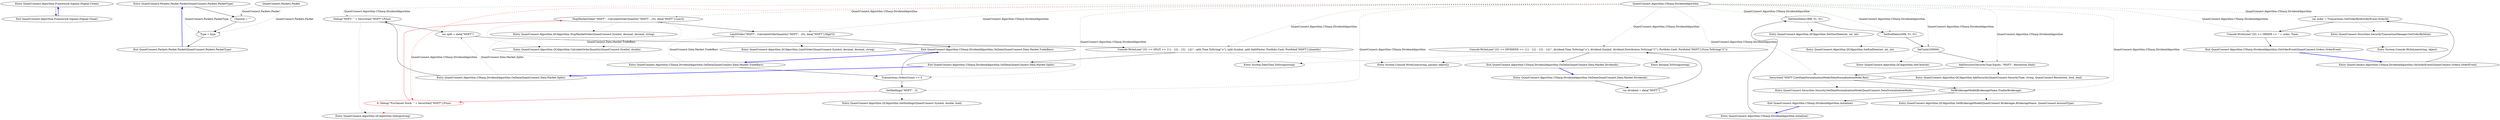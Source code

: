digraph  {
n0 [cluster="QuantConnect.Algorithm.Framework.Signals.ISignal.Clone()", label="Entry QuantConnect.Algorithm.Framework.Signals.ISignal.Clone()", span="58-58"];
n1 [cluster="QuantConnect.Algorithm.Framework.Signals.ISignal.Clone()", label="Exit QuantConnect.Algorithm.Framework.Signals.ISignal.Clone()", span="58-58"];
m0_0 [cluster="QuantConnect.Packets.Packet.Packet(QuantConnect.Packets.PacketType)", file="Packet.cs", label="Entry QuantConnect.Packets.Packet.Packet(QuantConnect.Packets.PacketType)", span="42-42"];
m0_1 [cluster="QuantConnect.Packets.Packet.Packet(QuantConnect.Packets.PacketType)", file="Packet.cs", label="Channel = ''''", span="44-44"];
m0_2 [cluster="QuantConnect.Packets.Packet.Packet(QuantConnect.Packets.PacketType)", file="Packet.cs", label="Type = type", span="45-45"];
m0_3 [cluster="QuantConnect.Packets.Packet.Packet(QuantConnect.Packets.PacketType)", file="Packet.cs", label="Exit QuantConnect.Packets.Packet.Packet(QuantConnect.Packets.PacketType)", span="42-42"];
m0_4 [file="Packet.cs", label="QuantConnect.Packets.Packet", span=""];
m1_24 [cluster="QuantConnect.Algorithm.QCAlgorithm.StopMarketOrder(QuantConnect.Symbol, decimal, decimal, string)", file="Signal.cs", label="Entry QuantConnect.Algorithm.QCAlgorithm.StopMarketOrder(QuantConnect.Symbol, decimal, decimal, string)", span="410-410"];
m1_42 [cluster="QuantConnect.Securities.SecurityTransactionManager.GetOrderById(int)", file="Signal.cs", label="Entry QuantConnect.Securities.SecurityTransactionManager.GetOrderById(int)", span="272-272"];
m1_23 [cluster="QuantConnect.Algorithm.QCAlgorithm.CalculateOrderQuantity(QuantConnect.Symbol, double)", file="Signal.cs", label="Entry QuantConnect.Algorithm.QCAlgorithm.CalculateOrderQuantity(QuantConnect.Symbol, double)", span="915-915"];
m1_0 [cluster="QuantConnect.Algorithm.CSharp.DividendAlgorithm.Initialize()", file="Signal.cs", label="Entry QuantConnect.Algorithm.CSharp.DividendAlgorithm.Initialize()", span="30-30"];
m1_1 [cluster="QuantConnect.Algorithm.CSharp.DividendAlgorithm.Initialize()", file="Signal.cs", label="SetStartDate(1998, 01, 01)", span="32-32"];
m1_2 [cluster="QuantConnect.Algorithm.CSharp.DividendAlgorithm.Initialize()", file="Signal.cs", label="SetEndDate(2006, 01, 01)", span="33-33"];
m1_3 [cluster="QuantConnect.Algorithm.CSharp.DividendAlgorithm.Initialize()", file="Signal.cs", label="SetCash(100000)", span="34-34"];
m1_4 [cluster="QuantConnect.Algorithm.CSharp.DividendAlgorithm.Initialize()", file="Signal.cs", label="AddSecurity(SecurityType.Equity, ''MSFT'', Resolution.Daily)", span="36-36"];
m1_5 [cluster="QuantConnect.Algorithm.CSharp.DividendAlgorithm.Initialize()", file="Signal.cs", label="Securities[''MSFT''].SetDataNormalizationMode(DataNormalizationMode.Raw)", span="37-37"];
m1_6 [cluster="QuantConnect.Algorithm.CSharp.DividendAlgorithm.Initialize()", file="Signal.cs", label="SetBrokerageModel(BrokerageName.TradierBrokerage)", span="42-42"];
m1_7 [cluster="QuantConnect.Algorithm.CSharp.DividendAlgorithm.Initialize()", file="Signal.cs", label="Exit QuantConnect.Algorithm.CSharp.DividendAlgorithm.Initialize()", span="30-30"];
m1_25 [cluster="QuantConnect.Algorithm.QCAlgorithm.LimitOrder(QuantConnect.Symbol, decimal, decimal, string)", file="Signal.cs", label="Entry QuantConnect.Algorithm.QCAlgorithm.LimitOrder(QuantConnect.Symbol, decimal, decimal, string)", span="363-363"];
m1_32 [cluster="System.Console.WriteLine(string, params object[])", file="Signal.cs", label="Entry System.Console.WriteLine(string, params object[])", span="0-0"];
m1_30 [cluster="System.DateTime.ToString(string)", file="Signal.cs", label="Entry System.DateTime.ToString(string)", span="0-0"];
m1_33 [cluster="QuantConnect.Algorithm.CSharp.DividendAlgorithm.OnData(QuantConnect.Data.Market.Splits)", file="Signal.cs", label="Entry QuantConnect.Algorithm.CSharp.DividendAlgorithm.OnData(QuantConnect.Data.Market.Splits)", span="75-75"];
m1_34 [cluster="QuantConnect.Algorithm.CSharp.DividendAlgorithm.OnData(QuantConnect.Data.Market.Splits)", file="Signal.cs", label="Debug(''MSFT: '' + Securities[''MSFT''].Price)", span="77-77"];
m1_35 [cluster="QuantConnect.Algorithm.CSharp.DividendAlgorithm.OnData(QuantConnect.Data.Market.Splits)", file="Signal.cs", label="var split = data[''MSFT'']", span="78-78"];
m1_36 [cluster="QuantConnect.Algorithm.CSharp.DividendAlgorithm.OnData(QuantConnect.Data.Market.Splits)", file="Signal.cs", label="Console.WriteLine(''{0} >> SPLIT >> {1} - {2} - {3} - {4}'', split.Time.ToString(''o''), split.Symbol, split.SplitFactor, Portfolio.Cash, Portfolio[''MSFT''].Quantity)", span="79-79"];
m1_37 [cluster="QuantConnect.Algorithm.CSharp.DividendAlgorithm.OnData(QuantConnect.Data.Market.Splits)", file="Signal.cs", label="Exit QuantConnect.Algorithm.CSharp.DividendAlgorithm.OnData(QuantConnect.Data.Market.Splits)", span="75-75"];
m1_8 [cluster="QuantConnect.Algorithm.QCAlgorithm.SetStartDate(int, int, int)", file="Signal.cs", label="Entry QuantConnect.Algorithm.QCAlgorithm.SetStartDate(int, int, int)", span="1070-1070"];
m1_43 [cluster="System.Console.WriteLine(string, object)", file="Signal.cs", label="Entry System.Console.WriteLine(string, object)", span="0-0"];
m1_22 [cluster="QuantConnect.Algorithm.QCAlgorithm.Debug(string)", file="Signal.cs", label="Entry QuantConnect.Algorithm.QCAlgorithm.Debug(string)", span="1623-1623"];
m1_14 [cluster="QuantConnect.Algorithm.CSharp.DividendAlgorithm.OnData(QuantConnect.Data.Market.TradeBars)", file="Signal.cs", label="Entry QuantConnect.Algorithm.CSharp.DividendAlgorithm.OnData(QuantConnect.Data.Market.TradeBars)", span="49-49"];
m1_15 [cluster="QuantConnect.Algorithm.CSharp.DividendAlgorithm.OnData(QuantConnect.Data.Market.TradeBars)", file="Signal.cs", label="Transactions.OrdersCount == 0", span="51-51"];
m1_18 [cluster="QuantConnect.Algorithm.CSharp.DividendAlgorithm.OnData(QuantConnect.Data.Market.TradeBars)", file="Signal.cs", label="StopMarketOrder(''MSFT'', -CalculateOrderQuantity(''MSFT'', .25), data[''MSFT''].Low/2)", span="56-56"];
m1_19 [cluster="QuantConnect.Algorithm.CSharp.DividendAlgorithm.OnData(QuantConnect.Data.Market.TradeBars)", file="Signal.cs", label="LimitOrder(''MSFT'', -CalculateOrderQuantity(''MSFT'', .25), data[''MSFT''].High*2)", span="57-57"];
m1_16 [cluster="QuantConnect.Algorithm.CSharp.DividendAlgorithm.OnData(QuantConnect.Data.Market.TradeBars)", file="Signal.cs", label="SetHoldings(''MSFT'', .5)", span="53-53"];
m1_17 [cluster="QuantConnect.Algorithm.CSharp.DividendAlgorithm.OnData(QuantConnect.Data.Market.TradeBars)", color=red, community=0, file="Signal.cs", label="6: Debug(''Purchased Stock: '' + Securities[''MSFT''].Price)", span="55-55"];
m1_20 [cluster="QuantConnect.Algorithm.CSharp.DividendAlgorithm.OnData(QuantConnect.Data.Market.TradeBars)", file="Signal.cs", label="Exit QuantConnect.Algorithm.CSharp.DividendAlgorithm.OnData(QuantConnect.Data.Market.TradeBars)", span="49-49"];
m1_26 [cluster="QuantConnect.Algorithm.CSharp.DividendAlgorithm.OnData(QuantConnect.Data.Market.Dividends)", file="Signal.cs", label="Entry QuantConnect.Algorithm.CSharp.DividendAlgorithm.OnData(QuantConnect.Data.Market.Dividends)", span="65-65"];
m1_27 [cluster="QuantConnect.Algorithm.CSharp.DividendAlgorithm.OnData(QuantConnect.Data.Market.Dividends)", file="Signal.cs", label="var dividend = data[''MSFT'']", span="67-67"];
m1_28 [cluster="QuantConnect.Algorithm.CSharp.DividendAlgorithm.OnData(QuantConnect.Data.Market.Dividends)", file="Signal.cs", label="Console.WriteLine(''{0} >> DIVIDEND >> {1} - {2} - {3} - {4}'', dividend.Time.ToString(''o''), dividend.Symbol, dividend.Distribution.ToString(''C''), Portfolio.Cash, Portfolio[''MSFT''].Price.ToString(''C''))", span="68-68"];
m1_29 [cluster="QuantConnect.Algorithm.CSharp.DividendAlgorithm.OnData(QuantConnect.Data.Market.Dividends)", file="Signal.cs", label="Exit QuantConnect.Algorithm.CSharp.DividendAlgorithm.OnData(QuantConnect.Data.Market.Dividends)", span="65-65"];
m1_9 [cluster="QuantConnect.Algorithm.QCAlgorithm.SetEndDate(int, int, int)", file="Signal.cs", label="Entry QuantConnect.Algorithm.QCAlgorithm.SetEndDate(int, int, int)", span="1095-1095"];
m1_13 [cluster="QuantConnect.Algorithm.QCAlgorithm.SetBrokerageModel(QuantConnect.Brokerages.BrokerageName, QuantConnect.AccountType)", file="Signal.cs", label="Entry QuantConnect.Algorithm.QCAlgorithm.SetBrokerageModel(QuantConnect.Brokerages.BrokerageName, QuantConnect.AccountType)", span="884-884"];
m1_10 [cluster="QuantConnect.Algorithm.QCAlgorithm.SetCash(int)", file="Signal.cs", label="Entry QuantConnect.Algorithm.QCAlgorithm.SetCash(int)", span="1019-1019"];
m1_21 [cluster="QuantConnect.Algorithm.QCAlgorithm.SetHoldings(QuantConnect.Symbol, double, bool)", file="Signal.cs", label="Entry QuantConnect.Algorithm.QCAlgorithm.SetHoldings(QuantConnect.Symbol, double, bool)", span="835-835"];
m1_11 [cluster="QuantConnect.Algorithm.QCAlgorithm.AddSecurity(QuantConnect.SecurityType, string, QuantConnect.Resolution, bool, bool)", file="Signal.cs", label="Entry QuantConnect.Algorithm.QCAlgorithm.AddSecurity(QuantConnect.SecurityType, string, QuantConnect.Resolution, bool, bool)", span="1262-1262"];
m1_12 [cluster="QuantConnect.Securities.Security.SetDataNormalizationMode(QuantConnect.DataNormalizationMode)", file="Signal.cs", label="Entry QuantConnect.Securities.Security.SetDataNormalizationMode(QuantConnect.DataNormalizationMode)", span="664-664"];
m1_31 [cluster="decimal.ToString(string)", file="Signal.cs", label="Entry decimal.ToString(string)", span="0-0"];
m1_38 [cluster="QuantConnect.Algorithm.CSharp.DividendAlgorithm.OnOrderEvent(QuantConnect.Orders.OrderEvent)", file="Signal.cs", label="Entry QuantConnect.Algorithm.CSharp.DividendAlgorithm.OnOrderEvent(QuantConnect.Orders.OrderEvent)", span="82-82"];
m1_39 [cluster="QuantConnect.Algorithm.CSharp.DividendAlgorithm.OnOrderEvent(QuantConnect.Orders.OrderEvent)", file="Signal.cs", label="var order = Transactions.GetOrderById(orderEvent.OrderId)", span="85-85"];
m1_40 [cluster="QuantConnect.Algorithm.CSharp.DividendAlgorithm.OnOrderEvent(QuantConnect.Orders.OrderEvent)", file="Signal.cs", label="Console.WriteLine(''{0} >> ORDER >> '' + order, Time)", span="86-86"];
m1_41 [cluster="QuantConnect.Algorithm.CSharp.DividendAlgorithm.OnOrderEvent(QuantConnect.Orders.OrderEvent)", file="Signal.cs", label="Exit QuantConnect.Algorithm.CSharp.DividendAlgorithm.OnOrderEvent(QuantConnect.Orders.OrderEvent)", span="82-82"];
m1_44 [file="Signal.cs", label="QuantConnect.Algorithm.CSharp.DividendAlgorithm", span=""];
n0 -> n1  [key=0, style=solid];
n1 -> n0  [color=blue, key=0, style=bold];
m0_0 -> m0_1  [key=0, style=solid];
m0_0 -> m0_2  [color=darkseagreen4, key=1, label="QuantConnect.Packets.PacketType", style=dashed];
m0_1 -> m0_2  [key=0, style=solid];
m0_2 -> m0_3  [key=0, style=solid];
m0_3 -> m0_0  [color=blue, key=0, style=bold];
m0_4 -> m0_1  [color=darkseagreen4, key=1, label="QuantConnect.Packets.Packet", style=dashed];
m0_4 -> m0_2  [color=darkseagreen4, key=1, label="QuantConnect.Packets.Packet", style=dashed];
m1_0 -> m1_1  [key=0, style=solid];
m1_1 -> m1_2  [key=0, style=solid];
m1_1 -> m1_8  [key=2, style=dotted];
m1_2 -> m1_3  [key=0, style=solid];
m1_2 -> m1_9  [key=2, style=dotted];
m1_3 -> m1_4  [key=0, style=solid];
m1_3 -> m1_10  [key=2, style=dotted];
m1_4 -> m1_5  [key=0, style=solid];
m1_4 -> m1_11  [key=2, style=dotted];
m1_5 -> m1_6  [key=0, style=solid];
m1_5 -> m1_12  [key=2, style=dotted];
m1_6 -> m1_7  [key=0, style=solid];
m1_6 -> m1_13  [key=2, style=dotted];
m1_7 -> m1_0  [color=blue, key=0, style=bold];
m1_33 -> m1_34  [key=0, style=solid];
m1_33 -> m1_35  [color=darkseagreen4, key=1, label="QuantConnect.Data.Market.Splits", style=dashed];
m1_34 -> m1_35  [key=0, style=solid];
m1_34 -> m1_22  [key=2, style=dotted];
m1_35 -> m1_36  [key=0, style=solid];
m1_36 -> m1_37  [key=0, style=solid];
m1_36 -> m1_30  [key=2, style=dotted];
m1_36 -> m1_32  [key=2, style=dotted];
m1_37 -> m1_33  [color=blue, key=0, style=bold];
m1_14 -> m1_15  [key=0, style=solid];
m1_14 -> m1_18  [color=darkseagreen4, key=1, label="QuantConnect.Data.Market.TradeBars", style=dashed];
m1_14 -> m1_19  [color=darkseagreen4, key=1, label="QuantConnect.Data.Market.TradeBars", style=dashed];
m1_15 -> m1_16  [key=0, style=solid];
m1_15 -> m1_20  [key=0, style=solid];
m1_18 -> m1_19  [key=0, style=solid];
m1_18 -> m1_23  [key=2, style=dotted];
m1_18 -> m1_24  [key=2, style=dotted];
m1_19 -> m1_20  [key=0, style=solid];
m1_19 -> m1_23  [key=2, style=dotted];
m1_19 -> m1_25  [key=2, style=dotted];
m1_16 -> m1_17  [color=red, key=0, style=solid];
m1_16 -> m1_21  [key=2, style=dotted];
m1_17 -> m1_18  [color=red, key=0, style=solid];
m1_17 -> m1_22  [color=red, key=2, style=dotted];
m1_20 -> m1_14  [color=blue, key=0, style=bold];
m1_26 -> m1_27  [key=0, style=solid];
m1_27 -> m1_28  [key=0, style=solid];
m1_28 -> m1_29  [key=0, style=solid];
m1_28 -> m1_30  [key=2, style=dotted];
m1_28 -> m1_31  [key=2, style=dotted];
m1_28 -> m1_32  [key=2, style=dotted];
m1_29 -> m1_26  [color=blue, key=0, style=bold];
m1_38 -> m1_39  [key=0, style=solid];
m1_39 -> m1_40  [key=0, style=solid];
m1_39 -> m1_42  [key=2, style=dotted];
m1_40 -> m1_41  [key=0, style=solid];
m1_40 -> m1_43  [key=2, style=dotted];
m1_41 -> m1_38  [color=blue, key=0, style=bold];
m1_44 -> m1_1  [color=darkseagreen4, key=1, label="QuantConnect.Algorithm.CSharp.DividendAlgorithm", style=dashed];
m1_44 -> m1_2  [color=darkseagreen4, key=1, label="QuantConnect.Algorithm.CSharp.DividendAlgorithm", style=dashed];
m1_44 -> m1_3  [color=darkseagreen4, key=1, label="QuantConnect.Algorithm.CSharp.DividendAlgorithm", style=dashed];
m1_44 -> m1_4  [color=darkseagreen4, key=1, label="QuantConnect.Algorithm.CSharp.DividendAlgorithm", style=dashed];
m1_44 -> m1_5  [color=darkseagreen4, key=1, label="QuantConnect.Algorithm.CSharp.DividendAlgorithm", style=dashed];
m1_44 -> m1_6  [color=darkseagreen4, key=1, label="QuantConnect.Algorithm.CSharp.DividendAlgorithm", style=dashed];
m1_44 -> m1_15  [color=darkseagreen4, key=1, label="QuantConnect.Algorithm.CSharp.DividendAlgorithm", style=dashed];
m1_44 -> m1_16  [color=darkseagreen4, key=1, label="QuantConnect.Algorithm.CSharp.DividendAlgorithm", style=dashed];
m1_44 -> m1_17  [color=red, key=1, label="QuantConnect.Algorithm.CSharp.DividendAlgorithm", style=dashed];
m1_44 -> m1_18  [color=darkseagreen4, key=1, label="QuantConnect.Algorithm.CSharp.DividendAlgorithm", style=dashed];
m1_44 -> m1_19  [color=darkseagreen4, key=1, label="QuantConnect.Algorithm.CSharp.DividendAlgorithm", style=dashed];
m1_44 -> m1_28  [color=darkseagreen4, key=1, label="QuantConnect.Algorithm.CSharp.DividendAlgorithm", style=dashed];
m1_44 -> m1_34  [color=darkseagreen4, key=1, label="QuantConnect.Algorithm.CSharp.DividendAlgorithm", style=dashed];
m1_44 -> m1_36  [color=darkseagreen4, key=1, label="QuantConnect.Algorithm.CSharp.DividendAlgorithm", style=dashed];
m1_44 -> m1_39  [color=darkseagreen4, key=1, label="QuantConnect.Algorithm.CSharp.DividendAlgorithm", style=dashed];
m1_44 -> m1_40  [color=darkseagreen4, key=1, label="QuantConnect.Algorithm.CSharp.DividendAlgorithm", style=dashed];
}
